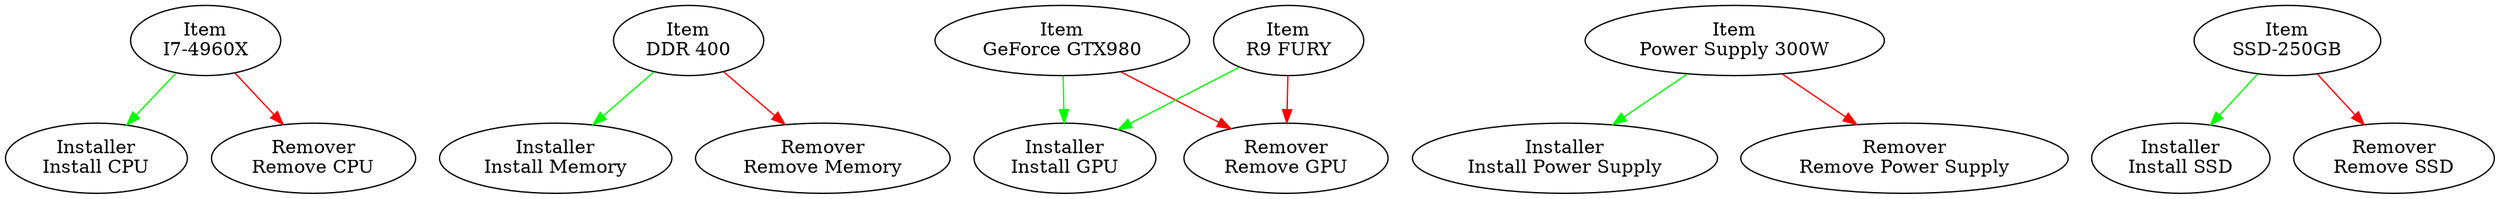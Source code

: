 digraph itemgraph {
"Item
I7-4960X"->"Installer
Install CPU"[color=green];
"Item
I7-4960X"->"Remover
Remove CPU"[color=red];
"Item
DDR 400"->"Installer
Install Memory"[color=green];
"Item
DDR 400"->"Remover
Remove Memory"[color=red];
"Item
GeForce GTX980"->"Installer
Install GPU"[color=green];
"Item
GeForce GTX980"->"Remover
Remove GPU"[color=red];
"Item
R9 FURY"->"Installer
Install GPU"[color=green];
"Item
R9 FURY"->"Remover
Remove GPU"[color=red];
"Item
Power Supply 300W"->"Installer
Install Power Supply"[color=green];
"Item
Power Supply 300W"->"Remover
Remove Power Supply"[color=red];
"Item
SSD-250GB"->"Installer
Install SSD"[color=green];
"Item
SSD-250GB"->"Remover
Remove SSD"[color=red];
}

